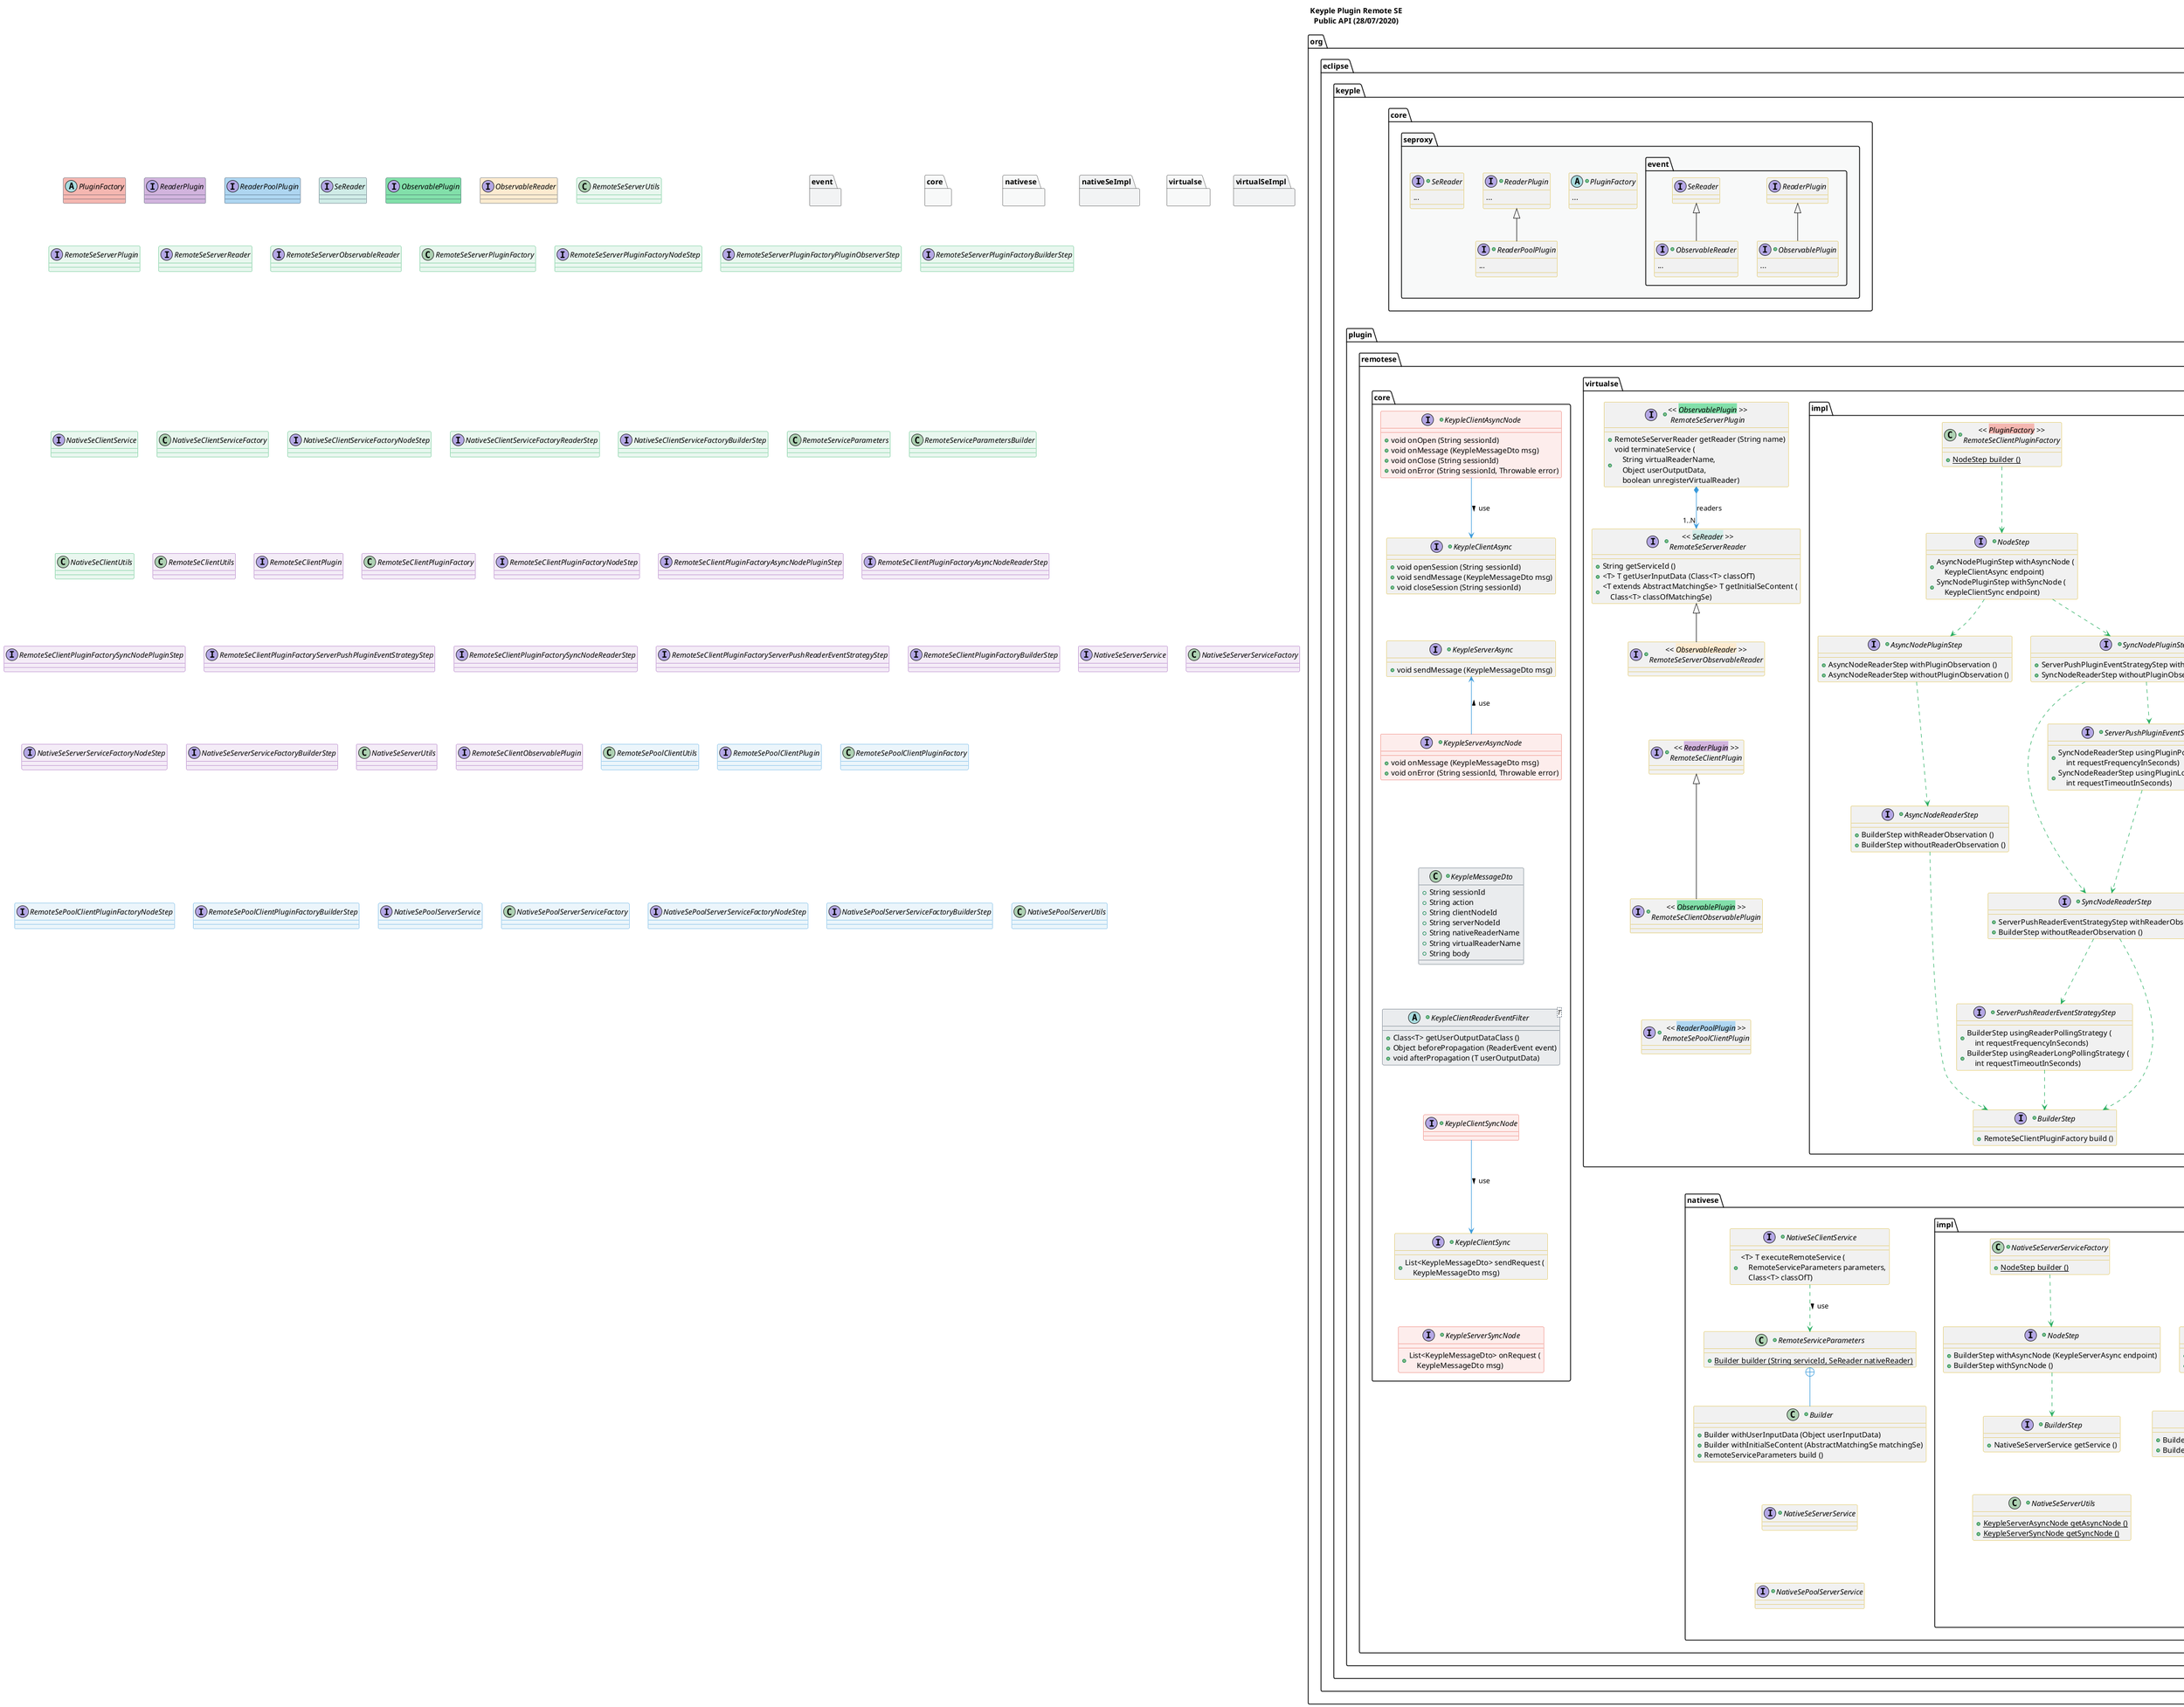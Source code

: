 @startuml
title
    Keyple Plugin Remote SE
    Public API (28/07/2020)
end title

' == THEME ==

'Couleurs issues de : https://htmlcolorcodes.com/fr/tableau-de-couleur/tableau-de-couleur-design-plat/
!define C_GREY1 F8F9F9
!define C_GREY2 F2F3F4
!define C_GREY3 E5E7E9
!define C_GREY4 D7DBDD
!define C_GREY5 CACFD2
!define C_GREY6 BDC3C7
!define C_LINK 3498DB
!define C_USE 27AE60

skinparam Shadowing false
skinparam ClassFontStyle italic
skinparam ClassBorderColor #D4AC0D
skinparam stereotypeABorderColor #A9DCDF
skinparam stereotypeIBorderColor #B4A7E5
skinparam stereotypeCBorderColor #ADD1B2
skinparam stereotypeEBorderColor #EB93DF
' Red
skinparam ClassBackgroundColor<<red>> #FDEDEC
skinparam ClassBorderColor<<red>> #E74C3C
hide <<red>> stereotype
' Purple
skinparam ClassBackgroundColor<<purple>> #F4ECF7
skinparam ClassBorderColor<<purple>> #8E44AD
hide <<purple>> stereotype
' blue
skinparam ClassBackgroundColor<<blue>> #EBF5FB
skinparam ClassBorderColor<<blue>> #3498DB
hide <<blue>> stereotype
' Green
skinparam ClassBackgroundColor<<green>> #E9F7EF
skinparam ClassBorderColor<<green>> #27AE60
hide <<green>> stereotype
' Grey
skinparam ClassBackgroundColor<<grey>> #EAECEE
skinparam ClassBorderColor<<grey>> #2C3E50
hide <<grey>> stereotype

' == CONTENT ==

package org.eclipse.keyple.core.seproxy {

    +abstract PluginFactory {
        ...
    }
    +interface ReaderPlugin {
        ...
    }
    +interface ReaderPoolPlugin extends ReaderPlugin {
        ...
    }
    +interface SeReader {
        ...
    }

    package event {
        +interface ObservablePlugin extends ReaderPlugin {
            ...
        }
        +interface ObservableReader extends SeReader {
                ...
        }
    }
}

package org.eclipse.keyple.plugin.remotese {

    package virtualse {

        ' Remote Handlers
            +interface "<< <back:#82E0AA>ObservablePlugin</back> >>\nRemoteSeServerPlugin" as RemoteSeServerPlugin {
                +RemoteSeServerReader getReader (String name)
                +void terminateService (\n    String virtualReaderName,\n    Object userOutputData,\n    boolean unregisterVirtualReader)
            }
            ' Remote Readers
            +interface "<< <back:#D0ECE7>SeReader</back> >>\nRemoteSeServerReader" as RemoteSeServerReader {
                +String getServiceId ()
                +<T> T getUserInputData (Class<T> classOfT)
                +<T extends AbstractMatchingSe> T getInitialSeContent (\n    Class<T> classOfMatchingSe)
            }
            +interface "<< <back:#FDEBD0>ObservableReader</back> >>\nRemoteSeServerObservableReader" as RemoteSeServerObservableReader extends RemoteSeServerReader {
            }
            +interface "<< <back:#D2B4DE>ReaderPlugin</back> >>\nRemoteSeClientPlugin" as RemoteSeClientPlugin {
            }
            +interface "<< <back:#82E0AA>ObservablePlugin</back> >>\nRemoteSeClientObservablePlugin" as RemoteSeClientObservablePlugin extends RemoteSeClientPlugin {
            }
            +interface "<< <back:#AED6F1>ReaderPoolPlugin</back> >>\nRemoteSePoolClientPlugin" as RemoteSePoolClientPlugin {
            }

        package impl as virtualSeImpl {

            ' Factories
            +class "<< <back:#F5B7B1>PluginFactory</back> >>\nRemoteSeServerPluginFactory" as RemoteSeServerPluginFactory {
                + {static} NodeStep builder ()
            }
            +interface "NodeStep" as RemoteSeServerPluginFactoryNodeStep {
                + PluginObservationStep withAsyncNode (\n    KeypleServerAsync endpoint)
                + PluginObservationStep withSyncNode ()
            }
            +interface "PluginObserverStep" as RemoteSeServerPluginFactoryPluginObserverStep {
                + BuilderStep withPluginObserver (\n    ObservablePlugin.PluginObserver observer)
            }
            +interface "BuilderStep" as RemoteSeServerPluginFactoryBuilderStep {
                + RemoteSeServerPluginFactory build ()
            }
            +class "<< <back:#F5B7B1>PluginFactory</back> >>\nRemoteSeClientPluginFactory" as RemoteSeClientPluginFactory {
                + {static} NodeStep builder ()
            }
            +interface "NodeStep" as RemoteSeClientPluginFactoryNodeStep {
                + AsyncNodePluginStep withAsyncNode (\n    KeypleClientAsync endpoint)
                + SyncNodePluginStep withSyncNode (\n    KeypleClientSync endpoint)
            }
            +interface "AsyncNodePluginStep" as RemoteSeClientPluginFactoryAsyncNodePluginStep {
                + AsyncNodeReaderStep withPluginObservation ()
                + AsyncNodeReaderStep withoutPluginObservation ()
            }
            +interface "AsyncNodeReaderStep" as RemoteSeClientPluginFactoryAsyncNodeReaderStep {
                + BuilderStep withReaderObservation ()
                + BuilderStep withoutReaderObservation ()
            }
            +interface "SyncNodePluginStep" as RemoteSeClientPluginFactorySyncNodePluginStep {
                + ServerPushPluginEventStrategyStep withPluginObservation ()
                + SyncNodeReaderStep withoutPluginObservation ()
            }
            +interface "ServerPushPluginEventStrategyStep" as RemoteSeClientPluginFactoryServerPushPluginEventStrategyStep {
                + SyncNodeReaderStep usingPluginPollingStrategy (\n    int requestFrequencyInSeconds)
                + SyncNodeReaderStep usingPluginLongPollingStrategy (\n    int requestTimeoutInSeconds)
            }
            +interface "SyncNodeReaderStep" as RemoteSeClientPluginFactorySyncNodeReaderStep {
                + ServerPushReaderEventStrategyStep withReaderObservation ()
                + BuilderStep withoutReaderObservation ()
            }
            +interface "ServerPushReaderEventStrategyStep" as RemoteSeClientPluginFactoryServerPushReaderEventStrategyStep {
                + BuilderStep usingReaderPollingStrategy (\n    int requestFrequencyInSeconds)
                + BuilderStep usingReaderLongPollingStrategy (\n    int requestTimeoutInSeconds)
            }
            +interface "BuilderStep" as RemoteSeClientPluginFactoryBuilderStep {
                + RemoteSeClientPluginFactory build ()
            }
            +class "<< <back:#F5B7B1>PluginFactory</back> >>\nRemoteSePoolClientPluginFactory" as RemoteSePoolClientPluginFactory {
                + {static} NodeStep builder ()
            }
            +class "NodeStep" as RemoteSePoolClientPluginFactoryNodeStep {
                + BuilderStep withAsyncNode (\n    KeypleClientAsync endpoint)
                + BuilderStep withSyncNode (\n    KeypleClientSync endpoint)
            }
            +interface "BuilderStep" as RemoteSePoolClientPluginFactoryBuilderStep {
                + RemoteSePoolClientPluginFactory build ()
            }

            ' Utilitaires Master
            +class RemoteSeServerUtils {
                ____
                + {static} RemoteSeServerPlugin getAsyncPlugin ()
                + {static} KeypleServerAsyncNode getAsyncNode ()
                ....
                + {static} RemoteSeServerPlugin getSyncPlugin ()
                + {static} KeypleServerSyncNode getSyncNode ()
            }
            +class RemoteSeClientUtils {
                ____
                + {static} RemoteSeClientPlugin getAsyncPlugin ()
                + {static} RemoteSeClientObservablePlugin getAsyncObservablePlugin ()
                + {static} KeypleClientAsyncNode getAsyncNode ()
                ....
                + {static} RemoteSeClientPlugin getSyncPlugin ()
                + {static} RemoteSeClientObservablePlugin getSyncObservablePlugin ()
            }
            +class RemoteSePoolClientUtils {
                ____
                + {static} RemoteSePoolClientPlugin getAsyncPlugin ()
                + {static} KeypleClientAsyncNode getAsyncNode ()
                ....
                + {static} RemoteSePoolClientPlugin getSyncPlugin ()
            }

        }

    }

    package core {

        ' DTO
        +class KeypleMessageDto {
            + String sessionId
            + String action
            + String clientNodeId
            + String serverNodeId
            + String nativeReaderName
            + String virtualReaderName
            + String body
        }
        +abstract KeypleClientReaderEventFilter<T> {
            +Class<T> getUserOutputDataClass ()
            +Object beforePropagation (ReaderEvent event)
            +void afterPropagation (T userOutputData)
        }

        ' Nodes & Senders
            +interface KeypleClientAsyncNode {
                +void onOpen (String sessionId)
                +void onMessage (KeypleMessageDto msg)
                +void onClose (String sessionId)
                +void onError (String sessionId, Throwable error)
            }
            +interface KeypleClientAsync {
                +void openSession (String sessionId)
                +void sendMessage (KeypleMessageDto msg)
                +void closeSession (String sessionId)
            }
            +interface KeypleServerAsyncNode {
                +void onMessage (KeypleMessageDto msg)
                +void onError (String sessionId, Throwable error)
            }
            +interface KeypleServerAsync {
                +void sendMessage (KeypleMessageDto msg)
            }
            +interface KeypleClientSyncNode {
            }
            +interface KeypleClientSync {
                +List<KeypleMessageDto> sendRequest (\n    KeypleMessageDto msg)
            }
            +interface KeypleServerSyncNode {
                +List<KeypleMessageDto> onRequest (\n    KeypleMessageDto msg)
            }

    }

    package nativese {

            +interface NativeSeClientService {
                +<T> T executeRemoteService (\n    RemoteServiceParameters parameters,\n    Class<T> classOfT)
            }
            +class RemoteServiceParameters {
                +{static} Builder builder (String serviceId, SeReader nativeReader)
            }
            +class "Builder" as RemoteServiceParametersBuilder {
                +Builder withUserInputData (Object userInputData)
                +Builder withInitialSeContent (AbstractMatchingSe matchingSe)
                +RemoteServiceParameters build ()
            }
            +interface NativeSeServerService {
            }
            +interface NativeSePoolServerService {
            }

        package impl as nativeSeImpl {

            ' Factories
            +class NativeSeClientServiceFactory {
                + {static} NodeStep builder ()
            }
            +interface "NodeStep" as NativeSeClientServiceFactoryNodeStep {
                + ReaderStep withAsyncNode (KeypleClientAsync endpoint)
                + ReaderStep withSyncNode (KeypleClientSync endpoint)
            }
            +interface "ReaderStep" as NativeSeClientServiceFactoryReaderStep {
                + BuilderStep withReaderObservation (KeypleClientReaderEventFilter filter)
                + BuilderStep withoutReaderObservation ()
            }
            +interface "BuilderStep" as NativeSeClientServiceFactoryBuilderStep {
                + NativeSeClientService getService ()
            }
            +class NativeSeServerServiceFactory {
                + {static} NodeStep builder ()
            }
            +interface "NodeStep" as NativeSeServerServiceFactoryNodeStep {
                + BuilderStep withAsyncNode (KeypleServerAsync endpoint)
                + BuilderStep withSyncNode ()
            }
            +interface "BuilderStep" as NativeSeServerServiceFactoryBuilderStep {
                + NativeSeServerService getService ()
            }
            +class NativeSePoolServerServiceFactory {
                + {static} NodeStep builder ()
            }
            +interface "NodeStep" as NativeSePoolServerServiceFactoryNodeStep {
                + BuilderStep withAsyncNode (KeypleServerAsync endpoint)
                + BuilderStep withSyncNode ()
            }
            +interface "BuilderStep" as NativeSePoolServerServiceFactoryBuilderStep {
                + NativeSePoolServerService getService ()
            }

            ' Utilitaires Slave
            +class NativeSeClientUtils {
                + {static} NativeSeClientService getService ()
                + {static} KeypleClientAsyncNode getAsyncNode ()
            }
            +class NativeSeServerUtils {
                + {static} KeypleServerAsyncNode getAsyncNode ()
                + {static} KeypleServerSyncNode getSyncNode ()
            }
            +class NativeSePoolServerUtils {
                + {static} KeypleServerAsyncNode getAsyncNode ()
                + {static} KeypleServerSyncNode getSyncNode ()
            }

        }

    }

}

' Associations
RemoteSeServerPluginFactory ..> RemoteSeServerPluginFactoryNodeStep #C_USE
RemoteSeServerPluginFactoryNodeStep ..> RemoteSeServerPluginFactoryPluginObserverStep #C_USE
RemoteSeServerPluginFactoryPluginObserverStep ..> RemoteSeServerPluginFactoryBuilderStep #C_USE

RemoteSeClientPluginFactory ..> RemoteSeClientPluginFactoryNodeStep #C_USE
RemoteSeClientPluginFactoryNodeStep ..> RemoteSeClientPluginFactoryAsyncNodePluginStep #C_USE
RemoteSeClientPluginFactoryAsyncNodePluginStep ..> RemoteSeClientPluginFactoryAsyncNodeReaderStep #C_USE
RemoteSeClientPluginFactoryNodeStep ..> RemoteSeClientPluginFactorySyncNodePluginStep #C_USE
RemoteSeClientPluginFactorySyncNodePluginStep ..> RemoteSeClientPluginFactoryServerPushPluginEventStrategyStep #C_USE
RemoteSeClientPluginFactorySyncNodePluginStep ..> RemoteSeClientPluginFactorySyncNodeReaderStep #C_USE
RemoteSeClientPluginFactoryAsyncNodeReaderStep ..> RemoteSeClientPluginFactoryBuilderStep #C_USE
RemoteSeClientPluginFactoryServerPushPluginEventStrategyStep ..> RemoteSeClientPluginFactorySyncNodeReaderStep #C_USE
RemoteSeClientPluginFactorySyncNodeReaderStep ..> RemoteSeClientPluginFactoryBuilderStep #C_USE
RemoteSeClientPluginFactorySyncNodeReaderStep ..> RemoteSeClientPluginFactoryServerPushReaderEventStrategyStep #C_USE
RemoteSeClientPluginFactoryServerPushReaderEventStrategyStep ..> RemoteSeClientPluginFactoryBuilderStep #C_USE

RemoteSePoolClientPluginFactory ..> RemoteSePoolClientPluginFactoryNodeStep #C_USE
RemoteSePoolClientPluginFactoryNodeStep ..> RemoteSePoolClientPluginFactoryBuilderStep #C_USE

RemoteSeServerPlugin *--> "1..N" RemoteSeServerReader #C_LINK : readers

KeypleClientSyncNode --> KeypleClientSync #C_LINK : use >
KeypleClientAsyncNode --> KeypleClientAsync #C_LINK : use >
KeypleServerAsyncNode -up-> KeypleServerAsync #C_LINK : use >

NativeSeClientService ..> RemoteServiceParameters #C_USE : use >
RemoteServiceParameters +-- RemoteServiceParametersBuilder #C_LINK

NativeSeClientServiceFactory ..> NativeSeClientServiceFactoryNodeStep #C_USE
NativeSeClientServiceFactoryNodeStep ..> NativeSeClientServiceFactoryReaderStep #C_USE
NativeSeClientServiceFactoryReaderStep ..> NativeSeClientServiceFactoryBuilderStep #C_USE

NativeSeServerServiceFactory ..> NativeSeServerServiceFactoryNodeStep #C_USE
NativeSeServerServiceFactoryNodeStep ..> NativeSeServerServiceFactoryBuilderStep #C_USE

NativeSePoolServerServiceFactory ..> NativeSePoolServerServiceFactoryNodeStep #C_USE
NativeSePoolServerServiceFactoryNodeStep ..> NativeSePoolServerServiceFactoryBuilderStep #C_USE

' == LAYOUT ==

ObservableReader -[hidden]- RemoteSeServerPlugin

RemoteSeServerObservableReader -[hidden]- RemoteSeClientPlugin
RemoteSeClientObservablePlugin -[hidden]- RemoteSePoolClientPlugin

RemoteSeServerPluginFactoryBuilderStep -[hidden]- RemoteSeServerUtils
RemoteSeServerUtils -[hidden]- RemoteSeClientUtils
RemoteSePoolClientPluginFactoryBuilderStep -[hidden]- RemoteSePoolClientUtils

NativeSeClientServiceFactoryBuilderStep -[hidden]- NativeSeClientUtils
NativeSeServerServiceFactoryBuilderStep -[hidden]- NativeSeServerUtils
NativeSePoolServerServiceFactoryBuilderStep -[hidden]- NativeSePoolServerUtils

KeypleClientAsync -[hidden]- KeypleServerAsync
KeypleServerAsyncNode -[hidden]- KeypleMessageDto
KeypleMessageDto -[hidden]- KeypleClientReaderEventFilter
KeypleClientReaderEventFilter -[hidden]- KeypleClientSyncNode
KeypleClientSync -[hidden]- KeypleServerSyncNode

RemoteServiceParametersBuilder -[hidden]- NativeSeServerService
NativeSeServerService -[hidden]- NativeSePoolServerService

RemoteSePoolClientUtils -[hidden]- NativeSePoolServerServiceFactory
RemoteSeClientPluginFactoryBuilderStep -[hidden]- NativeSeServerServiceFactory
RemoteSeClientUtils -[hidden]- NativeSeClientServiceFactory

' == STYLE ==

package org.eclipse.keyple.core.seproxy #C_GREY1 {}
package event #C_GREY2 {}
package core #C_GREY1 {}
package nativese #C_GREY1 {}
package nativeSeImpl #C_GREY2 {}
package virtualse #C_GREY1 {}
package virtualSeImpl #C_GREY2 {}

abstract PluginFactory <<grey>> #F5B7B1
interface ReaderPlugin <<grey>> #D2B4DE
interface ReaderPoolPlugin <<grey>> #AED6F1
interface SeReader <<grey>> #D0ECE7
interface ObservablePlugin <<grey>> #82E0AA
interface ObservableReader <<grey>> #FDEBD0

class RemoteSeServerUtils <<green>>
interface RemoteSeServerPlugin <<green>>
interface RemoteSeServerReader <<green>>
interface RemoteSeServerObservableReader <<green>>
class RemoteSeServerPluginFactory <<green>>
interface RemoteSeServerPluginFactoryNodeStep <<green>>
interface RemoteSeServerPluginFactoryPluginObserverStep <<green>>
interface RemoteSeServerPluginFactoryBuilderStep <<green>>
interface NativeSeClientService <<green>>
class NativeSeClientServiceFactory <<green>>
interface NativeSeClientServiceFactoryNodeStep <<green>>
interface NativeSeClientServiceFactoryReaderStep <<green>>
interface NativeSeClientServiceFactoryBuilderStep <<green>>
class RemoteServiceParameters <<green>>
class RemoteServiceParametersBuilder <<green>>
class NativeSeClientUtils <<green>>

class RemoteSeClientUtils <<purple>>
interface RemoteSeClientPlugin <<purple>>
class RemoteSeClientPluginFactory <<purple>>
interface RemoteSeClientPluginFactoryNodeStep <<purple>>
interface RemoteSeClientPluginFactoryAsyncNodePluginStep <<purple>>
interface RemoteSeClientPluginFactoryAsyncNodeReaderStep <<purple>>
interface RemoteSeClientPluginFactorySyncNodePluginStep <<purple>>
interface RemoteSeClientPluginFactoryServerPushPluginEventStrategyStep <<purple>>
interface RemoteSeClientPluginFactorySyncNodeReaderStep <<purple>>
interface RemoteSeClientPluginFactoryServerPushReaderEventStrategyStep <<purple>>
interface RemoteSeClientPluginFactoryBuilderStep <<purple>>
interface NativeSeServerService <<purple>>
class NativeSeServerServiceFactory <<purple>>
interface NativeSeServerServiceFactoryNodeStep <<purple>>
interface NativeSeServerServiceFactoryBuilderStep <<purple>>
class NativeSeServerUtils <<purple>>

interface RemoteSeClientObservablePlugin <<purple>>

class RemoteSePoolClientUtils <<blue>>
interface RemoteSePoolClientPlugin <<blue>>
class RemoteSePoolClientPluginFactory <<blue>>
interface RemoteSePoolClientPluginFactoryNodeStep <<blue>>
interface RemoteSePoolClientPluginFactoryBuilderStep <<blue>>
interface NativeSePoolServerService <<blue>>
class NativeSePoolServerServiceFactory <<blue>>
interface NativeSePoolServerServiceFactoryNodeStep <<blue>>
interface NativeSePoolServerServiceFactoryBuilderStep <<blue>>
class NativeSePoolServerUtils <<blue>>

KeypleClientSyncNode <<red>>
KeypleServerSyncNode <<red>>
KeypleClientAsyncNode <<red>>
KeypleServerAsyncNode <<red>>

KeypleMessageDto <<grey>>
KeypleClientReaderEventFilter <<grey>>

@enduml